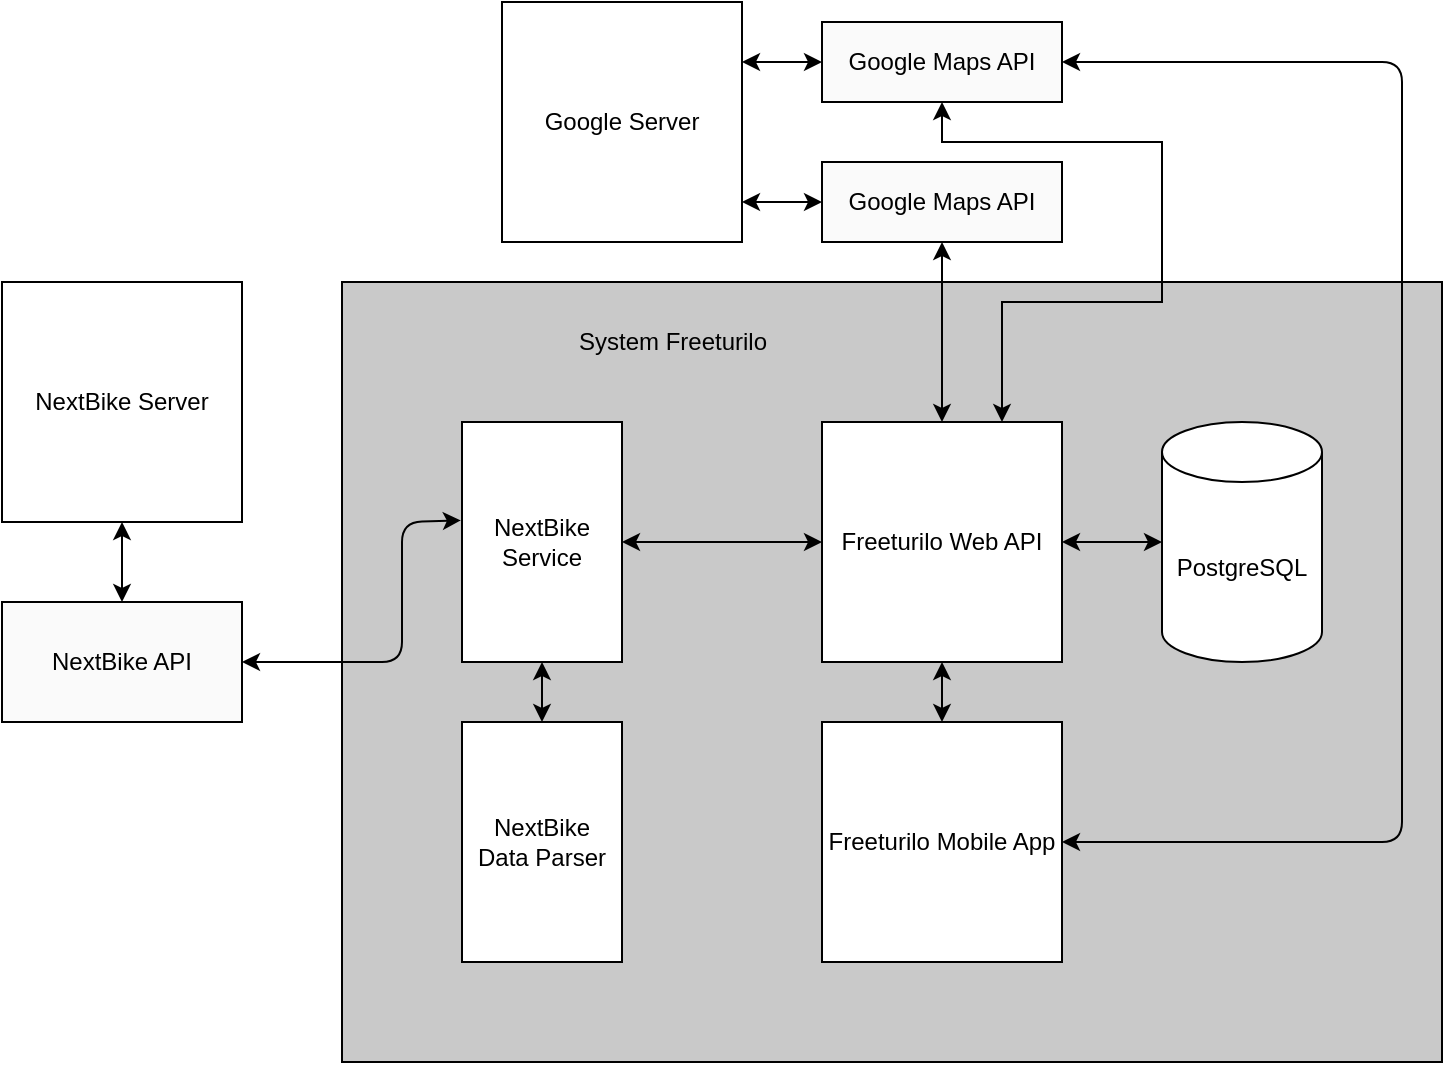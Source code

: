 <mxfile version="15.6.8" type="github">
  <diagram id="dW_Ps0Qj6lO-8MIivQGE" name="Page-1">
    <mxGraphModel dx="1422" dy="794" grid="1" gridSize="10" guides="1" tooltips="1" connect="1" arrows="1" fold="1" page="1" pageScale="1" pageWidth="827" pageHeight="1169" math="0" shadow="0">
      <root>
        <mxCell id="0" />
        <mxCell id="1" parent="0" />
        <mxCell id="CVhAOyMSqavOeXAujOyb-2" value="" style="rounded=0;whiteSpace=wrap;html=1;fillColor=#C9C9C9;" parent="1" vertex="1">
          <mxGeometry x="210" y="160" width="550" height="390" as="geometry" />
        </mxCell>
        <mxCell id="OVG6CCZSqfro8dv2wW0p-1" value="NextBike Server" style="rounded=0;whiteSpace=wrap;html=1;" parent="1" vertex="1">
          <mxGeometry x="40" y="160" width="120" height="120" as="geometry" />
        </mxCell>
        <mxCell id="OVG6CCZSqfro8dv2wW0p-3" value="NextBike Service" style="rounded=0;whiteSpace=wrap;html=1;" parent="1" vertex="1">
          <mxGeometry x="270" y="230" width="80" height="120" as="geometry" />
        </mxCell>
        <mxCell id="OVG6CCZSqfro8dv2wW0p-4" value="NextBike &lt;br&gt;Data Parser" style="rounded=0;whiteSpace=wrap;html=1;" parent="1" vertex="1">
          <mxGeometry x="270" y="380" width="80" height="120" as="geometry" />
        </mxCell>
        <mxCell id="OVG6CCZSqfro8dv2wW0p-5" value="Freeturilo Web API" style="whiteSpace=wrap;html=1;" parent="1" vertex="1">
          <mxGeometry x="450" y="230" width="120" height="120" as="geometry" />
        </mxCell>
        <mxCell id="OVG6CCZSqfro8dv2wW0p-6" value="PostgreSQL" style="shape=cylinder3;whiteSpace=wrap;html=1;boundedLbl=1;backgroundOutline=1;size=15;" parent="1" vertex="1">
          <mxGeometry x="620" y="230" width="80" height="120" as="geometry" />
        </mxCell>
        <mxCell id="OVG6CCZSqfro8dv2wW0p-7" value="Freeturilo Mobile App" style="whiteSpace=wrap;html=1;" parent="1" vertex="1">
          <mxGeometry x="450" y="380" width="120" height="120" as="geometry" />
        </mxCell>
        <mxCell id="OVG6CCZSqfro8dv2wW0p-10" value="" style="endArrow=classic;startArrow=classic;html=1;entryX=-0.007;entryY=0.41;entryDx=0;entryDy=0;exitX=1;exitY=0.5;exitDx=0;exitDy=0;entryPerimeter=0;" parent="1" source="CVhAOyMSqavOeXAujOyb-4" target="OVG6CCZSqfro8dv2wW0p-3" edge="1">
          <mxGeometry width="50" height="50" relative="1" as="geometry">
            <mxPoint x="230" y="150" as="sourcePoint" />
            <mxPoint x="450" y="420" as="targetPoint" />
            <Array as="points">
              <mxPoint x="240" y="350" />
              <mxPoint x="240" y="280" />
            </Array>
          </mxGeometry>
        </mxCell>
        <mxCell id="OVG6CCZSqfro8dv2wW0p-11" value="" style="endArrow=classic;startArrow=classic;html=1;entryX=0.5;entryY=1;entryDx=0;entryDy=0;exitX=0.5;exitY=0;exitDx=0;exitDy=0;" parent="1" source="OVG6CCZSqfro8dv2wW0p-4" target="OVG6CCZSqfro8dv2wW0p-3" edge="1">
          <mxGeometry width="50" height="50" relative="1" as="geometry">
            <mxPoint x="400" y="510" as="sourcePoint" />
            <mxPoint x="450" y="460" as="targetPoint" />
          </mxGeometry>
        </mxCell>
        <mxCell id="OVG6CCZSqfro8dv2wW0p-14" value="" style="endArrow=classic;html=1;exitX=1;exitY=0.5;exitDx=0;exitDy=0;entryX=0;entryY=0.5;entryDx=0;entryDy=0;startArrow=classic;startFill=1;" parent="1" source="OVG6CCZSqfro8dv2wW0p-3" target="OVG6CCZSqfro8dv2wW0p-5" edge="1">
          <mxGeometry width="50" height="50" relative="1" as="geometry">
            <mxPoint x="400" y="510" as="sourcePoint" />
            <mxPoint x="450" y="460" as="targetPoint" />
          </mxGeometry>
        </mxCell>
        <mxCell id="OVG6CCZSqfro8dv2wW0p-15" value="" style="endArrow=classic;startArrow=classic;html=1;entryX=0;entryY=0.5;entryDx=0;entryDy=0;entryPerimeter=0;exitX=1;exitY=0.5;exitDx=0;exitDy=0;" parent="1" source="OVG6CCZSqfro8dv2wW0p-5" target="OVG6CCZSqfro8dv2wW0p-6" edge="1">
          <mxGeometry width="50" height="50" relative="1" as="geometry">
            <mxPoint x="400" y="510" as="sourcePoint" />
            <mxPoint x="450" y="460" as="targetPoint" />
          </mxGeometry>
        </mxCell>
        <mxCell id="OVG6CCZSqfro8dv2wW0p-16" value="" style="endArrow=classic;startArrow=classic;html=1;entryX=0.5;entryY=1;entryDx=0;entryDy=0;exitX=0.5;exitY=0;exitDx=0;exitDy=0;" parent="1" source="OVG6CCZSqfro8dv2wW0p-7" target="OVG6CCZSqfro8dv2wW0p-5" edge="1">
          <mxGeometry width="50" height="50" relative="1" as="geometry">
            <mxPoint x="400" y="510" as="sourcePoint" />
            <mxPoint x="450" y="460" as="targetPoint" />
          </mxGeometry>
        </mxCell>
        <mxCell id="CVhAOyMSqavOeXAujOyb-3" value="System Freeturilo" style="text;html=1;align=center;verticalAlign=middle;resizable=0;points=[];autosize=1;strokeColor=none;fillColor=none;" parent="1" vertex="1">
          <mxGeometry x="320" y="180" width="110" height="20" as="geometry" />
        </mxCell>
        <mxCell id="CVhAOyMSqavOeXAujOyb-4" value="NextBike API" style="rounded=0;whiteSpace=wrap;html=1;fillColor=#FAFAFA;" parent="1" vertex="1">
          <mxGeometry x="40" y="320" width="120" height="60" as="geometry" />
        </mxCell>
        <mxCell id="CVhAOyMSqavOeXAujOyb-5" value="" style="endArrow=classic;startArrow=classic;html=1;rounded=0;exitX=0.5;exitY=0;exitDx=0;exitDy=0;entryX=0.5;entryY=1;entryDx=0;entryDy=0;" parent="1" source="CVhAOyMSqavOeXAujOyb-4" target="OVG6CCZSqfro8dv2wW0p-1" edge="1">
          <mxGeometry width="50" height="50" relative="1" as="geometry">
            <mxPoint x="390" y="360" as="sourcePoint" />
            <mxPoint x="440" y="310" as="targetPoint" />
          </mxGeometry>
        </mxCell>
        <mxCell id="XkFsAyS74F-2UcYa4ByY-1" value="Google Server" style="rounded=0;whiteSpace=wrap;html=1;" parent="1" vertex="1">
          <mxGeometry x="290" y="20" width="120" height="120" as="geometry" />
        </mxCell>
        <mxCell id="XkFsAyS74F-2UcYa4ByY-2" value="Google Maps API" style="rounded=0;whiteSpace=wrap;html=1;fillColor=#FAFAFA;" parent="1" vertex="1">
          <mxGeometry x="450" y="30" width="120" height="40" as="geometry" />
        </mxCell>
        <mxCell id="XkFsAyS74F-2UcYa4ByY-3" value="" style="endArrow=classic;startArrow=classic;html=1;rounded=0;exitX=0;exitY=0.5;exitDx=0;exitDy=0;entryX=1;entryY=0.25;entryDx=0;entryDy=0;" parent="1" source="XkFsAyS74F-2UcYa4ByY-2" target="XkFsAyS74F-2UcYa4ByY-1" edge="1">
          <mxGeometry width="50" height="50" relative="1" as="geometry">
            <mxPoint x="580" y="220" as="sourcePoint" />
            <mxPoint x="630" y="170" as="targetPoint" />
          </mxGeometry>
        </mxCell>
        <mxCell id="XkFsAyS74F-2UcYa4ByY-4" value="" style="endArrow=classic;html=1;rounded=0;entryX=0.75;entryY=0;entryDx=0;entryDy=0;startArrow=classic;exitX=0.5;exitY=1;exitDx=0;exitDy=0;startFill=1;" parent="1" source="XkFsAyS74F-2UcYa4ByY-2" target="OVG6CCZSqfro8dv2wW0p-5" edge="1">
          <mxGeometry width="50" height="50" relative="1" as="geometry">
            <mxPoint x="520" y="80" as="sourcePoint" />
            <mxPoint x="300" y="140" as="targetPoint" />
            <Array as="points">
              <mxPoint x="510" y="90" />
              <mxPoint x="620" y="90" />
              <mxPoint x="620" y="170" />
              <mxPoint x="540" y="170" />
            </Array>
          </mxGeometry>
        </mxCell>
        <mxCell id="-kkWqjCjwim0RM2zQ094-1" value="" style="endArrow=classic;startArrow=classic;html=1;exitX=1;exitY=0.5;exitDx=0;exitDy=0;entryX=1;entryY=0.5;entryDx=0;entryDy=0;" parent="1" source="OVG6CCZSqfro8dv2wW0p-7" target="XkFsAyS74F-2UcYa4ByY-2" edge="1">
          <mxGeometry width="50" height="50" relative="1" as="geometry">
            <mxPoint x="520" y="390" as="sourcePoint" />
            <mxPoint x="520" y="360" as="targetPoint" />
            <Array as="points">
              <mxPoint x="740" y="440" />
              <mxPoint x="740" y="50" />
            </Array>
          </mxGeometry>
        </mxCell>
        <mxCell id="-PFPxJqvsOo2R3Bjl0CZ-1" value="Google Maps API" style="rounded=0;whiteSpace=wrap;html=1;fillColor=#FAFAFA;" vertex="1" parent="1">
          <mxGeometry x="450" y="100" width="120" height="40" as="geometry" />
        </mxCell>
        <mxCell id="-PFPxJqvsOo2R3Bjl0CZ-3" value="" style="endArrow=classic;html=1;rounded=0;entryX=0.5;entryY=0;entryDx=0;entryDy=0;startArrow=classic;exitX=0.5;exitY=1;exitDx=0;exitDy=0;startFill=1;" edge="1" parent="1" source="-PFPxJqvsOo2R3Bjl0CZ-1" target="OVG6CCZSqfro8dv2wW0p-5">
          <mxGeometry width="50" height="50" relative="1" as="geometry">
            <mxPoint x="520" y="80" as="sourcePoint" />
            <mxPoint x="550" y="240" as="targetPoint" />
            <Array as="points" />
          </mxGeometry>
        </mxCell>
        <mxCell id="-PFPxJqvsOo2R3Bjl0CZ-4" value="" style="endArrow=classic;startArrow=classic;html=1;rounded=0;exitX=0;exitY=0.5;exitDx=0;exitDy=0;" edge="1" parent="1" source="-PFPxJqvsOo2R3Bjl0CZ-1">
          <mxGeometry width="50" height="50" relative="1" as="geometry">
            <mxPoint x="460" y="60" as="sourcePoint" />
            <mxPoint x="410" y="120" as="targetPoint" />
          </mxGeometry>
        </mxCell>
      </root>
    </mxGraphModel>
  </diagram>
</mxfile>
